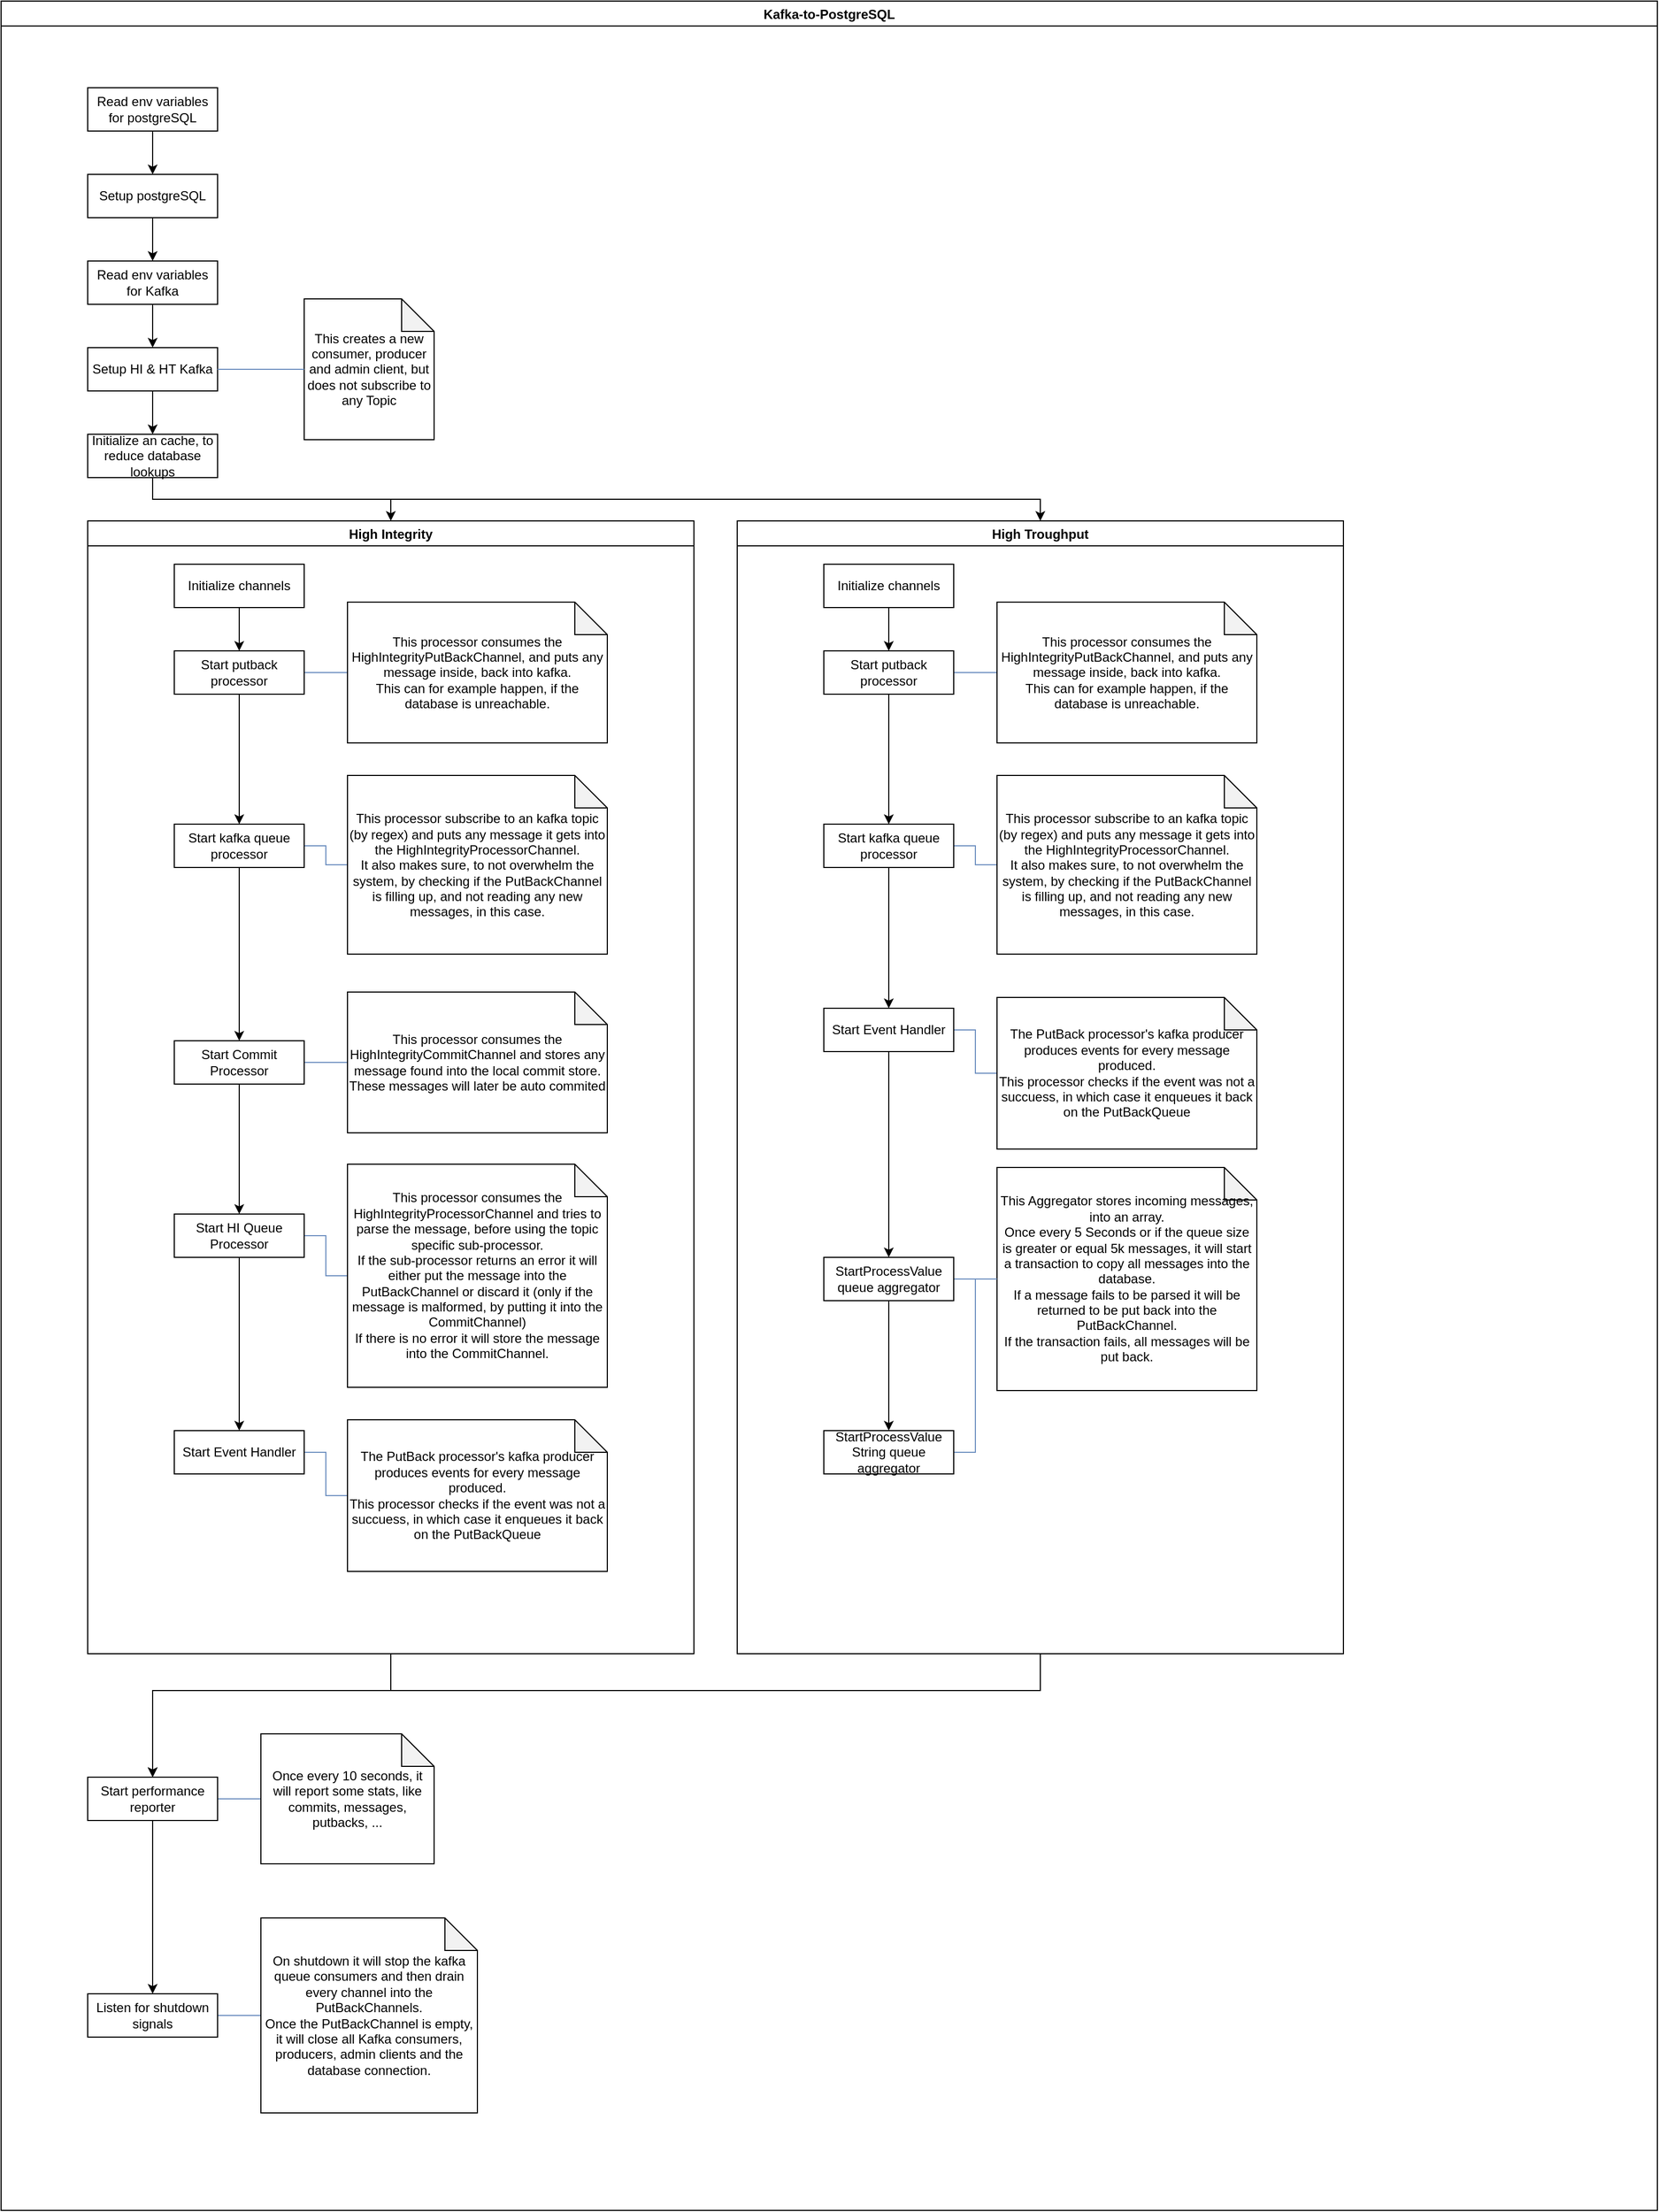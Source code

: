 <mxfile version="17.4.2" type="device"><diagram id="FaMlYfyvaadFKoxINBrL" name="Page-1"><mxGraphModel dx="1375" dy="811" grid="1" gridSize="10" guides="1" tooltips="1" connect="1" arrows="1" fold="1" page="1" pageScale="1" pageWidth="827" pageHeight="1169" math="0" shadow="0"><root><mxCell id="0"/><mxCell id="1" parent="0"/><mxCell id="M0IjAyZwjLdkXIqb0IQ6-1" value="Kafka-to-PostgreSQL" style="swimlane;" vertex="1" parent="1"><mxGeometry x="80" y="80" width="1530" height="2040" as="geometry"><mxRectangle x="80" y="80" width="80" height="23" as="alternateBounds"/></mxGeometry></mxCell><mxCell id="M0IjAyZwjLdkXIqb0IQ6-4" style="edgeStyle=orthogonalEdgeStyle;rounded=0;orthogonalLoop=1;jettySize=auto;html=1;entryX=0.5;entryY=0;entryDx=0;entryDy=0;" edge="1" parent="M0IjAyZwjLdkXIqb0IQ6-1" source="M0IjAyZwjLdkXIqb0IQ6-2" target="M0IjAyZwjLdkXIqb0IQ6-3"><mxGeometry relative="1" as="geometry"/></mxCell><mxCell id="M0IjAyZwjLdkXIqb0IQ6-2" value="Read env variables for postgreSQL" style="rounded=0;whiteSpace=wrap;html=1;" vertex="1" parent="M0IjAyZwjLdkXIqb0IQ6-1"><mxGeometry x="80" y="80" width="120" height="40" as="geometry"/></mxCell><mxCell id="M0IjAyZwjLdkXIqb0IQ6-6" style="edgeStyle=orthogonalEdgeStyle;rounded=0;orthogonalLoop=1;jettySize=auto;html=1;" edge="1" parent="M0IjAyZwjLdkXIqb0IQ6-1" source="M0IjAyZwjLdkXIqb0IQ6-3" target="M0IjAyZwjLdkXIqb0IQ6-5"><mxGeometry relative="1" as="geometry"/></mxCell><mxCell id="M0IjAyZwjLdkXIqb0IQ6-3" value="Setup postgreSQL" style="rounded=0;whiteSpace=wrap;html=1;" vertex="1" parent="M0IjAyZwjLdkXIqb0IQ6-1"><mxGeometry x="80" y="160" width="120" height="40" as="geometry"/></mxCell><mxCell id="M0IjAyZwjLdkXIqb0IQ6-8" style="edgeStyle=orthogonalEdgeStyle;rounded=0;orthogonalLoop=1;jettySize=auto;html=1;entryX=0.5;entryY=0;entryDx=0;entryDy=0;" edge="1" parent="M0IjAyZwjLdkXIqb0IQ6-1" source="M0IjAyZwjLdkXIqb0IQ6-5" target="M0IjAyZwjLdkXIqb0IQ6-7"><mxGeometry relative="1" as="geometry"/></mxCell><mxCell id="M0IjAyZwjLdkXIqb0IQ6-5" value="Read env variables for Kafka" style="rounded=0;whiteSpace=wrap;html=1;" vertex="1" parent="M0IjAyZwjLdkXIqb0IQ6-1"><mxGeometry x="80" y="240" width="120" height="40" as="geometry"/></mxCell><mxCell id="M0IjAyZwjLdkXIqb0IQ6-13" style="edgeStyle=orthogonalEdgeStyle;rounded=0;orthogonalLoop=1;jettySize=auto;html=1;endArrow=classic;endFill=1;startArrow=none;startFill=0;" edge="1" parent="M0IjAyZwjLdkXIqb0IQ6-1" source="M0IjAyZwjLdkXIqb0IQ6-7" target="M0IjAyZwjLdkXIqb0IQ6-12"><mxGeometry relative="1" as="geometry"/></mxCell><mxCell id="M0IjAyZwjLdkXIqb0IQ6-7" value="Setup HI &amp;amp; HT Kafka" style="rounded=0;whiteSpace=wrap;html=1;" vertex="1" parent="M0IjAyZwjLdkXIqb0IQ6-1"><mxGeometry x="80" y="320" width="120" height="40" as="geometry"/></mxCell><mxCell id="M0IjAyZwjLdkXIqb0IQ6-15" style="edgeStyle=orthogonalEdgeStyle;rounded=0;orthogonalLoop=1;jettySize=auto;html=1;startArrow=none;startFill=0;endArrow=classic;endFill=1;" edge="1" parent="M0IjAyZwjLdkXIqb0IQ6-1" source="M0IjAyZwjLdkXIqb0IQ6-12" target="M0IjAyZwjLdkXIqb0IQ6-14"><mxGeometry relative="1" as="geometry"/></mxCell><mxCell id="M0IjAyZwjLdkXIqb0IQ6-136" style="edgeStyle=orthogonalEdgeStyle;rounded=0;orthogonalLoop=1;jettySize=auto;html=1;startArrow=none;startFill=0;endArrow=classic;endFill=1;" edge="1" parent="M0IjAyZwjLdkXIqb0IQ6-1" source="M0IjAyZwjLdkXIqb0IQ6-12" target="M0IjAyZwjLdkXIqb0IQ6-38"><mxGeometry relative="1" as="geometry"><Array as="points"><mxPoint x="140" y="460"/><mxPoint x="960" y="460"/></Array></mxGeometry></mxCell><mxCell id="M0IjAyZwjLdkXIqb0IQ6-12" value="Initialize an cache, to reduce database lookups" style="rounded=0;whiteSpace=wrap;html=1;" vertex="1" parent="M0IjAyZwjLdkXIqb0IQ6-1"><mxGeometry x="80" y="400" width="120" height="40" as="geometry"/></mxCell><mxCell id="M0IjAyZwjLdkXIqb0IQ6-69" style="edgeStyle=orthogonalEdgeStyle;rounded=0;orthogonalLoop=1;jettySize=auto;html=1;startArrow=none;startFill=0;endArrow=classic;endFill=1;" edge="1" parent="M0IjAyZwjLdkXIqb0IQ6-1" source="M0IjAyZwjLdkXIqb0IQ6-14" target="M0IjAyZwjLdkXIqb0IQ6-68"><mxGeometry relative="1" as="geometry"><Array as="points"><mxPoint x="360" y="1560"/><mxPoint x="140" y="1560"/></Array></mxGeometry></mxCell><mxCell id="M0IjAyZwjLdkXIqb0IQ6-14" value="High Integrity" style="swimlane;" vertex="1" parent="M0IjAyZwjLdkXIqb0IQ6-1"><mxGeometry x="80" y="480" width="560" height="1046" as="geometry"><mxRectangle x="80" y="480" width="110" height="23" as="alternateBounds"/></mxGeometry></mxCell><mxCell id="M0IjAyZwjLdkXIqb0IQ6-18" style="edgeStyle=orthogonalEdgeStyle;rounded=0;orthogonalLoop=1;jettySize=auto;html=1;startArrow=none;startFill=0;endArrow=classic;endFill=1;" edge="1" parent="M0IjAyZwjLdkXIqb0IQ6-14" source="M0IjAyZwjLdkXIqb0IQ6-16" target="M0IjAyZwjLdkXIqb0IQ6-17"><mxGeometry relative="1" as="geometry"/></mxCell><mxCell id="M0IjAyZwjLdkXIqb0IQ6-16" value="Initialize channels" style="rounded=0;whiteSpace=wrap;html=1;" vertex="1" parent="M0IjAyZwjLdkXIqb0IQ6-14"><mxGeometry x="80" y="40" width="120" height="40" as="geometry"/></mxCell><mxCell id="M0IjAyZwjLdkXIqb0IQ6-21" style="edgeStyle=orthogonalEdgeStyle;rounded=0;orthogonalLoop=1;jettySize=auto;html=1;startArrow=none;startFill=0;endArrow=classic;endFill=1;" edge="1" parent="M0IjAyZwjLdkXIqb0IQ6-14" source="M0IjAyZwjLdkXIqb0IQ6-17" target="M0IjAyZwjLdkXIqb0IQ6-20"><mxGeometry relative="1" as="geometry"/></mxCell><mxCell id="M0IjAyZwjLdkXIqb0IQ6-33" style="edgeStyle=orthogonalEdgeStyle;rounded=0;orthogonalLoop=1;jettySize=auto;html=1;startArrow=none;startFill=0;endArrow=none;endFill=0;fillColor=#dae8fc;strokeColor=#6c8ebf;" edge="1" parent="M0IjAyZwjLdkXIqb0IQ6-14" source="M0IjAyZwjLdkXIqb0IQ6-17" target="M0IjAyZwjLdkXIqb0IQ6-19"><mxGeometry relative="1" as="geometry"/></mxCell><mxCell id="M0IjAyZwjLdkXIqb0IQ6-17" value="Start putback processor" style="rounded=0;whiteSpace=wrap;html=1;" vertex="1" parent="M0IjAyZwjLdkXIqb0IQ6-14"><mxGeometry x="80" y="120" width="120" height="40" as="geometry"/></mxCell><mxCell id="M0IjAyZwjLdkXIqb0IQ6-19" value="This processor consumes the HighIntegrityPutBackChannel, and puts any message inside, back into kafka.&lt;br&gt;This can for example happen, if the database is unreachable." style="shape=note;whiteSpace=wrap;html=1;backgroundOutline=1;darkOpacity=0.05;" vertex="1" parent="M0IjAyZwjLdkXIqb0IQ6-14"><mxGeometry x="240" y="75" width="240" height="130" as="geometry"/></mxCell><mxCell id="M0IjAyZwjLdkXIqb0IQ6-25" style="edgeStyle=orthogonalEdgeStyle;rounded=0;orthogonalLoop=1;jettySize=auto;html=1;entryX=0.5;entryY=0;entryDx=0;entryDy=0;startArrow=none;startFill=0;endArrow=classic;endFill=1;" edge="1" parent="M0IjAyZwjLdkXIqb0IQ6-14" source="M0IjAyZwjLdkXIqb0IQ6-20" target="M0IjAyZwjLdkXIqb0IQ6-23"><mxGeometry relative="1" as="geometry"/></mxCell><mxCell id="M0IjAyZwjLdkXIqb0IQ6-34" style="edgeStyle=orthogonalEdgeStyle;rounded=0;orthogonalLoop=1;jettySize=auto;html=1;startArrow=none;startFill=0;endArrow=none;endFill=0;fillColor=#dae8fc;strokeColor=#6c8ebf;" edge="1" parent="M0IjAyZwjLdkXIqb0IQ6-14" source="M0IjAyZwjLdkXIqb0IQ6-20" target="M0IjAyZwjLdkXIqb0IQ6-22"><mxGeometry relative="1" as="geometry"/></mxCell><mxCell id="M0IjAyZwjLdkXIqb0IQ6-20" value="Start kafka queue processor" style="rounded=0;whiteSpace=wrap;html=1;" vertex="1" parent="M0IjAyZwjLdkXIqb0IQ6-14"><mxGeometry x="80" y="280" width="120" height="40" as="geometry"/></mxCell><mxCell id="M0IjAyZwjLdkXIqb0IQ6-22" value="This processor subscribe to an kafka topic (by regex) and puts any message it gets into the HighIntegrityProcessorChannel.&lt;br&gt;It also makes sure, to not overwhelm the system, by checking if the PutBackChannel is filling up, and not reading any new messages, in this case." style="shape=note;whiteSpace=wrap;html=1;backgroundOutline=1;darkOpacity=0.05;" vertex="1" parent="M0IjAyZwjLdkXIqb0IQ6-14"><mxGeometry x="240" y="235" width="240" height="165" as="geometry"/></mxCell><mxCell id="M0IjAyZwjLdkXIqb0IQ6-29" style="edgeStyle=orthogonalEdgeStyle;rounded=0;orthogonalLoop=1;jettySize=auto;html=1;startArrow=none;startFill=0;endArrow=classic;endFill=1;" edge="1" parent="M0IjAyZwjLdkXIqb0IQ6-14" source="M0IjAyZwjLdkXIqb0IQ6-23" target="M0IjAyZwjLdkXIqb0IQ6-27"><mxGeometry relative="1" as="geometry"/></mxCell><mxCell id="M0IjAyZwjLdkXIqb0IQ6-35" style="edgeStyle=orthogonalEdgeStyle;rounded=0;orthogonalLoop=1;jettySize=auto;html=1;startArrow=none;startFill=0;endArrow=none;endFill=0;fillColor=#dae8fc;strokeColor=#6c8ebf;" edge="1" parent="M0IjAyZwjLdkXIqb0IQ6-14" source="M0IjAyZwjLdkXIqb0IQ6-23" target="M0IjAyZwjLdkXIqb0IQ6-24"><mxGeometry relative="1" as="geometry"/></mxCell><mxCell id="M0IjAyZwjLdkXIqb0IQ6-23" value="Start Commit Processor" style="rounded=0;whiteSpace=wrap;html=1;" vertex="1" parent="M0IjAyZwjLdkXIqb0IQ6-14"><mxGeometry x="80" y="480" width="120" height="40" as="geometry"/></mxCell><mxCell id="M0IjAyZwjLdkXIqb0IQ6-24" value="This processor consumes the HighIntegrityCommitChannel and stores any message found into the local commit store.&lt;br&gt;These messages will later be auto commited" style="shape=note;whiteSpace=wrap;html=1;backgroundOutline=1;darkOpacity=0.05;" vertex="1" parent="M0IjAyZwjLdkXIqb0IQ6-14"><mxGeometry x="240" y="435" width="240" height="130" as="geometry"/></mxCell><mxCell id="M0IjAyZwjLdkXIqb0IQ6-31" style="edgeStyle=orthogonalEdgeStyle;rounded=0;orthogonalLoop=1;jettySize=auto;html=1;entryX=0.5;entryY=0;entryDx=0;entryDy=0;startArrow=none;startFill=0;endArrow=classic;endFill=1;" edge="1" parent="M0IjAyZwjLdkXIqb0IQ6-14" source="M0IjAyZwjLdkXIqb0IQ6-27" target="M0IjAyZwjLdkXIqb0IQ6-30"><mxGeometry relative="1" as="geometry"/></mxCell><mxCell id="M0IjAyZwjLdkXIqb0IQ6-36" style="edgeStyle=orthogonalEdgeStyle;rounded=0;orthogonalLoop=1;jettySize=auto;html=1;startArrow=none;startFill=0;endArrow=none;endFill=0;fillColor=#dae8fc;strokeColor=#6c8ebf;" edge="1" parent="M0IjAyZwjLdkXIqb0IQ6-14" source="M0IjAyZwjLdkXIqb0IQ6-27" target="M0IjAyZwjLdkXIqb0IQ6-28"><mxGeometry relative="1" as="geometry"/></mxCell><mxCell id="M0IjAyZwjLdkXIqb0IQ6-27" value="Start HI Queue Processor" style="rounded=0;whiteSpace=wrap;html=1;" vertex="1" parent="M0IjAyZwjLdkXIqb0IQ6-14"><mxGeometry x="80" y="640" width="120" height="40" as="geometry"/></mxCell><mxCell id="M0IjAyZwjLdkXIqb0IQ6-28" value="This processor consumes the HighIntegrityProcessorChannel and tries to parse the message, before using the topic specific sub-processor.&lt;br&gt;If the sub-processor returns an error it will either put the message into the PutBackChannel or discard it (only if the message is malformed, by putting it into the CommitChannel)&lt;br&gt;If there is no error it will store the message into the CommitChannel." style="shape=note;whiteSpace=wrap;html=1;backgroundOutline=1;darkOpacity=0.05;" vertex="1" parent="M0IjAyZwjLdkXIqb0IQ6-14"><mxGeometry x="240" y="594" width="240" height="206" as="geometry"/></mxCell><mxCell id="M0IjAyZwjLdkXIqb0IQ6-37" style="edgeStyle=orthogonalEdgeStyle;rounded=0;orthogonalLoop=1;jettySize=auto;html=1;startArrow=none;startFill=0;endArrow=none;endFill=0;fillColor=#dae8fc;strokeColor=#6c8ebf;" edge="1" parent="M0IjAyZwjLdkXIqb0IQ6-14" source="M0IjAyZwjLdkXIqb0IQ6-30" target="M0IjAyZwjLdkXIqb0IQ6-32"><mxGeometry relative="1" as="geometry"/></mxCell><mxCell id="M0IjAyZwjLdkXIqb0IQ6-30" value="Start Event Handler" style="rounded=0;whiteSpace=wrap;html=1;" vertex="1" parent="M0IjAyZwjLdkXIqb0IQ6-14"><mxGeometry x="80" y="840" width="120" height="40" as="geometry"/></mxCell><mxCell id="M0IjAyZwjLdkXIqb0IQ6-32" value="The PutBack processor's kafka producer produces events for every message produced.&lt;br&gt;This processor checks if the event was not a succuess, in which case it enqueues it back on the PutBackQueue" style="shape=note;whiteSpace=wrap;html=1;backgroundOutline=1;darkOpacity=0.05;" vertex="1" parent="M0IjAyZwjLdkXIqb0IQ6-14"><mxGeometry x="240" y="830" width="240" height="140" as="geometry"/></mxCell><mxCell id="M0IjAyZwjLdkXIqb0IQ6-9" value="This creates a new consumer, producer and admin client, but does not subscribe to any Topic" style="shape=note;whiteSpace=wrap;html=1;backgroundOutline=1;darkOpacity=0.05;" vertex="1" parent="M0IjAyZwjLdkXIqb0IQ6-1"><mxGeometry x="280" y="275" width="120" height="130" as="geometry"/></mxCell><mxCell id="M0IjAyZwjLdkXIqb0IQ6-11" style="edgeStyle=orthogonalEdgeStyle;rounded=0;orthogonalLoop=1;jettySize=auto;html=1;fillColor=#dae8fc;strokeColor=#6c8ebf;endArrow=none;endFill=0;" edge="1" parent="M0IjAyZwjLdkXIqb0IQ6-1" source="M0IjAyZwjLdkXIqb0IQ6-9" target="M0IjAyZwjLdkXIqb0IQ6-7"><mxGeometry relative="1" as="geometry"/></mxCell><mxCell id="M0IjAyZwjLdkXIqb0IQ6-70" style="edgeStyle=orthogonalEdgeStyle;rounded=0;orthogonalLoop=1;jettySize=auto;html=1;startArrow=none;startFill=0;endArrow=classic;endFill=1;" edge="1" parent="M0IjAyZwjLdkXIqb0IQ6-1" source="M0IjAyZwjLdkXIqb0IQ6-38" target="M0IjAyZwjLdkXIqb0IQ6-68"><mxGeometry relative="1" as="geometry"><Array as="points"><mxPoint x="960" y="1560"/><mxPoint x="140" y="1560"/></Array></mxGeometry></mxCell><mxCell id="M0IjAyZwjLdkXIqb0IQ6-38" value="High Troughput" style="swimlane;" vertex="1" parent="M0IjAyZwjLdkXIqb0IQ6-1"><mxGeometry x="680" y="480" width="560" height="1046" as="geometry"><mxRectangle x="80" y="480" width="110" height="23" as="alternateBounds"/></mxGeometry></mxCell><mxCell id="M0IjAyZwjLdkXIqb0IQ6-39" style="edgeStyle=orthogonalEdgeStyle;rounded=0;orthogonalLoop=1;jettySize=auto;html=1;startArrow=none;startFill=0;endArrow=classic;endFill=1;" edge="1" parent="M0IjAyZwjLdkXIqb0IQ6-38" source="M0IjAyZwjLdkXIqb0IQ6-40" target="M0IjAyZwjLdkXIqb0IQ6-43"><mxGeometry relative="1" as="geometry"/></mxCell><mxCell id="M0IjAyZwjLdkXIqb0IQ6-40" value="Initialize channels" style="rounded=0;whiteSpace=wrap;html=1;" vertex="1" parent="M0IjAyZwjLdkXIqb0IQ6-38"><mxGeometry x="80" y="40" width="120" height="40" as="geometry"/></mxCell><mxCell id="M0IjAyZwjLdkXIqb0IQ6-41" style="edgeStyle=orthogonalEdgeStyle;rounded=0;orthogonalLoop=1;jettySize=auto;html=1;startArrow=none;startFill=0;endArrow=classic;endFill=1;" edge="1" parent="M0IjAyZwjLdkXIqb0IQ6-38" source="M0IjAyZwjLdkXIqb0IQ6-43" target="M0IjAyZwjLdkXIqb0IQ6-47"><mxGeometry relative="1" as="geometry"/></mxCell><mxCell id="M0IjAyZwjLdkXIqb0IQ6-42" style="edgeStyle=orthogonalEdgeStyle;rounded=0;orthogonalLoop=1;jettySize=auto;html=1;startArrow=none;startFill=0;endArrow=none;endFill=0;fillColor=#dae8fc;strokeColor=#6c8ebf;" edge="1" parent="M0IjAyZwjLdkXIqb0IQ6-38" source="M0IjAyZwjLdkXIqb0IQ6-43" target="M0IjAyZwjLdkXIqb0IQ6-44"><mxGeometry relative="1" as="geometry"/></mxCell><mxCell id="M0IjAyZwjLdkXIqb0IQ6-43" value="Start putback processor" style="rounded=0;whiteSpace=wrap;html=1;" vertex="1" parent="M0IjAyZwjLdkXIqb0IQ6-38"><mxGeometry x="80" y="120" width="120" height="40" as="geometry"/></mxCell><mxCell id="M0IjAyZwjLdkXIqb0IQ6-44" value="This processor consumes the HighIntegrityPutBackChannel, and puts any message inside, back into kafka.&lt;br&gt;This can for example happen, if the database is unreachable." style="shape=note;whiteSpace=wrap;html=1;backgroundOutline=1;darkOpacity=0.05;" vertex="1" parent="M0IjAyZwjLdkXIqb0IQ6-38"><mxGeometry x="240" y="75" width="240" height="130" as="geometry"/></mxCell><mxCell id="M0IjAyZwjLdkXIqb0IQ6-46" style="edgeStyle=orthogonalEdgeStyle;rounded=0;orthogonalLoop=1;jettySize=auto;html=1;startArrow=none;startFill=0;endArrow=none;endFill=0;fillColor=#dae8fc;strokeColor=#6c8ebf;" edge="1" parent="M0IjAyZwjLdkXIqb0IQ6-38" source="M0IjAyZwjLdkXIqb0IQ6-47" target="M0IjAyZwjLdkXIqb0IQ6-48"><mxGeometry relative="1" as="geometry"/></mxCell><mxCell id="M0IjAyZwjLdkXIqb0IQ6-61" style="edgeStyle=orthogonalEdgeStyle;rounded=0;orthogonalLoop=1;jettySize=auto;html=1;startArrow=none;startFill=0;endArrow=classic;endFill=1;" edge="1" parent="M0IjAyZwjLdkXIqb0IQ6-38" source="M0IjAyZwjLdkXIqb0IQ6-47" target="M0IjAyZwjLdkXIqb0IQ6-58"><mxGeometry relative="1" as="geometry"/></mxCell><mxCell id="M0IjAyZwjLdkXIqb0IQ6-47" value="Start kafka queue processor" style="rounded=0;whiteSpace=wrap;html=1;" vertex="1" parent="M0IjAyZwjLdkXIqb0IQ6-38"><mxGeometry x="80" y="280" width="120" height="40" as="geometry"/></mxCell><mxCell id="M0IjAyZwjLdkXIqb0IQ6-48" value="This processor subscribe to an kafka topic (by regex) and puts any message it gets into the HighIntegrityProcessorChannel.&lt;br&gt;It also makes sure, to not overwhelm the system, by checking if the PutBackChannel is filling up, and not reading any new messages, in this case." style="shape=note;whiteSpace=wrap;html=1;backgroundOutline=1;darkOpacity=0.05;" vertex="1" parent="M0IjAyZwjLdkXIqb0IQ6-38"><mxGeometry x="240" y="235" width="240" height="165" as="geometry"/></mxCell><mxCell id="M0IjAyZwjLdkXIqb0IQ6-65" style="edgeStyle=orthogonalEdgeStyle;rounded=0;orthogonalLoop=1;jettySize=auto;html=1;startArrow=none;startFill=0;endArrow=none;endFill=0;fillColor=#dae8fc;strokeColor=#6c8ebf;" edge="1" parent="M0IjAyZwjLdkXIqb0IQ6-38" source="M0IjAyZwjLdkXIqb0IQ6-55" target="M0IjAyZwjLdkXIqb0IQ6-56"><mxGeometry relative="1" as="geometry"/></mxCell><mxCell id="M0IjAyZwjLdkXIqb0IQ6-67" style="edgeStyle=orthogonalEdgeStyle;rounded=0;orthogonalLoop=1;jettySize=auto;html=1;startArrow=none;startFill=0;endArrow=classic;endFill=1;" edge="1" parent="M0IjAyZwjLdkXIqb0IQ6-38" source="M0IjAyZwjLdkXIqb0IQ6-55" target="M0IjAyZwjLdkXIqb0IQ6-64"><mxGeometry relative="1" as="geometry"/></mxCell><mxCell id="M0IjAyZwjLdkXIqb0IQ6-55" value="StartProcessValue queue aggregator" style="rounded=0;whiteSpace=wrap;html=1;" vertex="1" parent="M0IjAyZwjLdkXIqb0IQ6-38"><mxGeometry x="80" y="680" width="120" height="40" as="geometry"/></mxCell><mxCell id="M0IjAyZwjLdkXIqb0IQ6-56" value="This Aggregator stores incoming messages, into an array.&lt;br&gt;Once every 5 Seconds or if the queue size is greater or equal 5k messages, it will start a transaction to copy all messages into the database.&lt;br&gt;If a message fails to be parsed it will be returned to be put back into the PutBackChannel.&lt;br&gt;If the transaction fails, all messages will be put back." style="shape=note;whiteSpace=wrap;html=1;backgroundOutline=1;darkOpacity=0.05;" vertex="1" parent="M0IjAyZwjLdkXIqb0IQ6-38"><mxGeometry x="240" y="597" width="240" height="206" as="geometry"/></mxCell><mxCell id="M0IjAyZwjLdkXIqb0IQ6-57" style="edgeStyle=orthogonalEdgeStyle;rounded=0;orthogonalLoop=1;jettySize=auto;html=1;startArrow=none;startFill=0;endArrow=none;endFill=0;fillColor=#dae8fc;strokeColor=#6c8ebf;" edge="1" parent="M0IjAyZwjLdkXIqb0IQ6-38" source="M0IjAyZwjLdkXIqb0IQ6-58" target="M0IjAyZwjLdkXIqb0IQ6-59"><mxGeometry relative="1" as="geometry"/></mxCell><mxCell id="M0IjAyZwjLdkXIqb0IQ6-62" style="edgeStyle=orthogonalEdgeStyle;rounded=0;orthogonalLoop=1;jettySize=auto;html=1;entryX=0.5;entryY=0;entryDx=0;entryDy=0;startArrow=none;startFill=0;endArrow=classic;endFill=1;" edge="1" parent="M0IjAyZwjLdkXIqb0IQ6-38" source="M0IjAyZwjLdkXIqb0IQ6-58" target="M0IjAyZwjLdkXIqb0IQ6-55"><mxGeometry relative="1" as="geometry"/></mxCell><mxCell id="M0IjAyZwjLdkXIqb0IQ6-58" value="Start Event Handler" style="rounded=0;whiteSpace=wrap;html=1;" vertex="1" parent="M0IjAyZwjLdkXIqb0IQ6-38"><mxGeometry x="80" y="450" width="120" height="40" as="geometry"/></mxCell><mxCell id="M0IjAyZwjLdkXIqb0IQ6-59" value="The PutBack processor's kafka producer produces events for every message produced.&lt;br&gt;This processor checks if the event was not a succuess, in which case it enqueues it back on the PutBackQueue" style="shape=note;whiteSpace=wrap;html=1;backgroundOutline=1;darkOpacity=0.05;" vertex="1" parent="M0IjAyZwjLdkXIqb0IQ6-38"><mxGeometry x="240" y="440" width="240" height="140" as="geometry"/></mxCell><mxCell id="M0IjAyZwjLdkXIqb0IQ6-66" style="edgeStyle=orthogonalEdgeStyle;rounded=0;orthogonalLoop=1;jettySize=auto;html=1;startArrow=none;startFill=0;endArrow=none;endFill=0;fillColor=#dae8fc;strokeColor=#6c8ebf;" edge="1" parent="M0IjAyZwjLdkXIqb0IQ6-38" source="M0IjAyZwjLdkXIqb0IQ6-64" target="M0IjAyZwjLdkXIqb0IQ6-56"><mxGeometry relative="1" as="geometry"><Array as="points"><mxPoint x="220" y="860"/><mxPoint x="220" y="700"/></Array></mxGeometry></mxCell><mxCell id="M0IjAyZwjLdkXIqb0IQ6-64" value="StartProcessValue String queue aggregator" style="rounded=0;whiteSpace=wrap;html=1;" vertex="1" parent="M0IjAyZwjLdkXIqb0IQ6-38"><mxGeometry x="80" y="840" width="120" height="40" as="geometry"/></mxCell><mxCell id="M0IjAyZwjLdkXIqb0IQ6-131" style="edgeStyle=orthogonalEdgeStyle;rounded=0;orthogonalLoop=1;jettySize=auto;html=1;startArrow=none;startFill=0;endArrow=classic;endFill=1;" edge="1" parent="M0IjAyZwjLdkXIqb0IQ6-1" source="M0IjAyZwjLdkXIqb0IQ6-68" target="M0IjAyZwjLdkXIqb0IQ6-130"><mxGeometry relative="1" as="geometry"/></mxCell><mxCell id="M0IjAyZwjLdkXIqb0IQ6-134" style="edgeStyle=orthogonalEdgeStyle;rounded=0;orthogonalLoop=1;jettySize=auto;html=1;startArrow=none;startFill=0;endArrow=none;endFill=0;fillColor=#dae8fc;strokeColor=#6c8ebf;" edge="1" parent="M0IjAyZwjLdkXIqb0IQ6-1" source="M0IjAyZwjLdkXIqb0IQ6-68" target="M0IjAyZwjLdkXIqb0IQ6-132"><mxGeometry relative="1" as="geometry"/></mxCell><mxCell id="M0IjAyZwjLdkXIqb0IQ6-68" value="Start performance reporter" style="rounded=0;whiteSpace=wrap;html=1;" vertex="1" parent="M0IjAyZwjLdkXIqb0IQ6-1"><mxGeometry x="80" y="1640" width="120" height="40" as="geometry"/></mxCell><mxCell id="M0IjAyZwjLdkXIqb0IQ6-135" style="edgeStyle=orthogonalEdgeStyle;rounded=0;orthogonalLoop=1;jettySize=auto;html=1;startArrow=none;startFill=0;endArrow=none;endFill=0;fillColor=#dae8fc;strokeColor=#6c8ebf;" edge="1" parent="M0IjAyZwjLdkXIqb0IQ6-1" source="M0IjAyZwjLdkXIqb0IQ6-130" target="M0IjAyZwjLdkXIqb0IQ6-133"><mxGeometry relative="1" as="geometry"/></mxCell><mxCell id="M0IjAyZwjLdkXIqb0IQ6-130" value="Listen for shutdown signals" style="rounded=0;whiteSpace=wrap;html=1;" vertex="1" parent="M0IjAyZwjLdkXIqb0IQ6-1"><mxGeometry x="80" y="1840" width="120" height="40" as="geometry"/></mxCell><mxCell id="M0IjAyZwjLdkXIqb0IQ6-132" value="Once every 10 seconds, it will report some stats, like commits, messages, putbacks, ..." style="shape=note;whiteSpace=wrap;html=1;backgroundOutline=1;darkOpacity=0.05;" vertex="1" parent="M0IjAyZwjLdkXIqb0IQ6-1"><mxGeometry x="240" y="1600" width="160" height="120" as="geometry"/></mxCell><mxCell id="M0IjAyZwjLdkXIqb0IQ6-133" value="On shutdown it will stop the kafka queue consumers and then drain every channel into the PutBackChannels.&lt;br&gt;Once the PutBackChannel is empty, it will close all Kafka consumers, producers, admin clients and the database connection." style="shape=note;whiteSpace=wrap;html=1;backgroundOutline=1;darkOpacity=0.05;" vertex="1" parent="M0IjAyZwjLdkXIqb0IQ6-1"><mxGeometry x="240" y="1770" width="200" height="180" as="geometry"/></mxCell></root></mxGraphModel></diagram></mxfile>